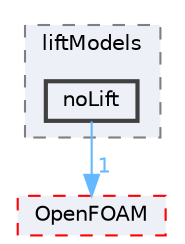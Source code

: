 digraph "src/phaseSystemModels/reactingEuler/multiphaseSystem/interfacialModels/liftModels/noLift"
{
 // LATEX_PDF_SIZE
  bgcolor="transparent";
  edge [fontname=Helvetica,fontsize=10,labelfontname=Helvetica,labelfontsize=10];
  node [fontname=Helvetica,fontsize=10,shape=box,height=0.2,width=0.4];
  compound=true
  subgraph clusterdir_e641d435ca883a3faa0f1ee4090fe594 {
    graph [ bgcolor="#edf0f7", pencolor="grey50", label="liftModels", fontname=Helvetica,fontsize=10 style="filled,dashed", URL="dir_e641d435ca883a3faa0f1ee4090fe594.html",tooltip=""]
  dir_309d86a558e0e50a2e2d4ca8bd635c5f [label="noLift", fillcolor="#edf0f7", color="grey25", style="filled,bold", URL="dir_309d86a558e0e50a2e2d4ca8bd635c5f.html",tooltip=""];
  }
  dir_c5473ff19b20e6ec4dfe5c310b3778a8 [label="OpenFOAM", fillcolor="#edf0f7", color="red", style="filled,dashed", URL="dir_c5473ff19b20e6ec4dfe5c310b3778a8.html",tooltip=""];
  dir_309d86a558e0e50a2e2d4ca8bd635c5f->dir_c5473ff19b20e6ec4dfe5c310b3778a8 [headlabel="1", labeldistance=1.5 headhref="dir_002561_002695.html" href="dir_002561_002695.html" color="steelblue1" fontcolor="steelblue1"];
}
